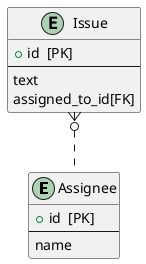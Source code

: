@startuml tables

entity Assignee {
  + id  [PK]
  --
  name
}

entity Issue {
  + id  [PK]
  --
  text
  assigned_to_id[FK]
}

Issue }o.. Assignee

@enduml